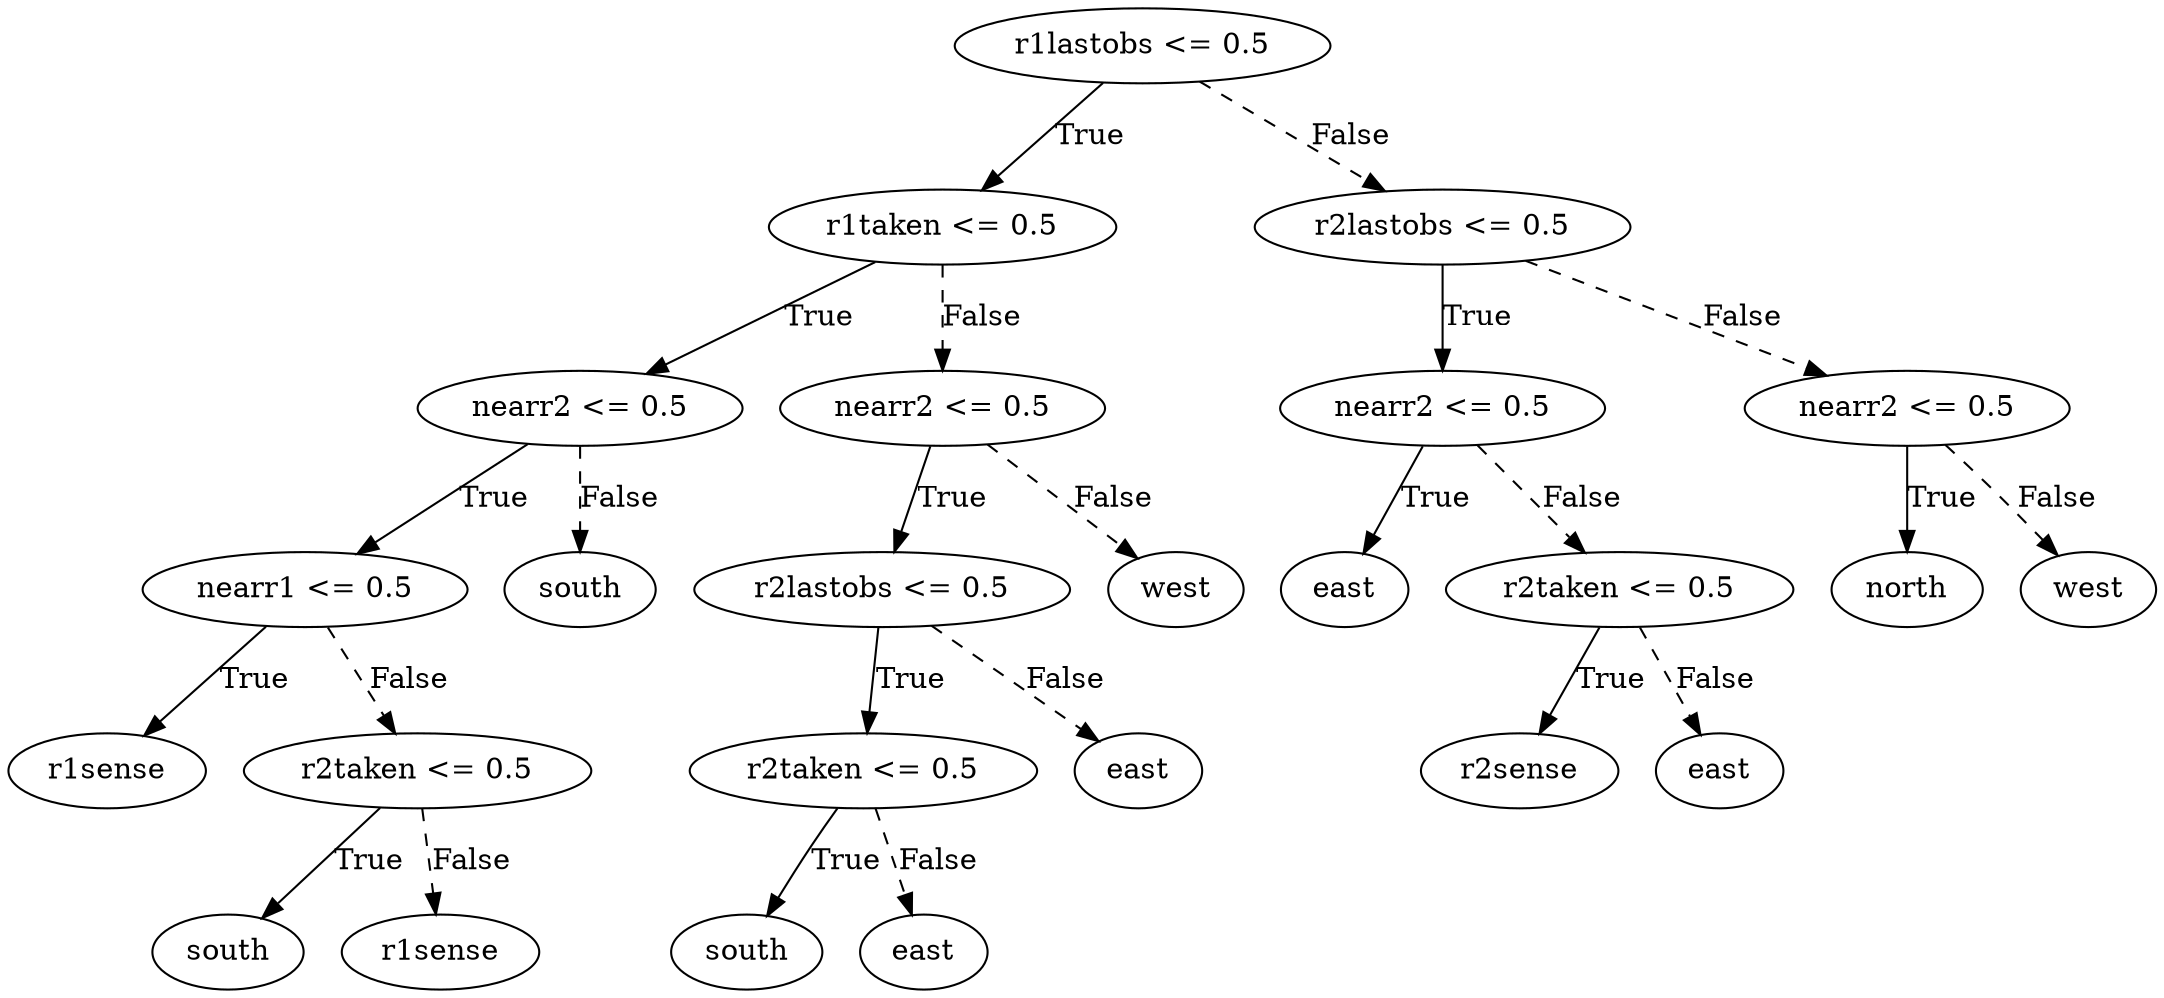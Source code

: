 digraph {
0 [label="r1lastobs <= 0.5"];
1 [label="r1taken <= 0.5"];
2 [label="nearr2 <= 0.5"];
3 [label="nearr1 <= 0.5"];
4 [label="r1sense"];
3 -> 4 [label="True"];
5 [label="r2taken <= 0.5"];
6 [label="south"];
5 -> 6 [label="True"];
7 [label="r1sense"];
5 -> 7 [style="dashed", label="False"];
3 -> 5 [style="dashed", label="False"];
2 -> 3 [label="True"];
8 [label="south"];
2 -> 8 [style="dashed", label="False"];
1 -> 2 [label="True"];
9 [label="nearr2 <= 0.5"];
10 [label="r2lastobs <= 0.5"];
11 [label="r2taken <= 0.5"];
12 [label="south"];
11 -> 12 [label="True"];
13 [label="east"];
11 -> 13 [style="dashed", label="False"];
10 -> 11 [label="True"];
14 [label="east"];
10 -> 14 [style="dashed", label="False"];
9 -> 10 [label="True"];
15 [label="west"];
9 -> 15 [style="dashed", label="False"];
1 -> 9 [style="dashed", label="False"];
0 -> 1 [label="True"];
16 [label="r2lastobs <= 0.5"];
17 [label="nearr2 <= 0.5"];
18 [label="east"];
17 -> 18 [label="True"];
19 [label="r2taken <= 0.5"];
20 [label="r2sense"];
19 -> 20 [label="True"];
21 [label="east"];
19 -> 21 [style="dashed", label="False"];
17 -> 19 [style="dashed", label="False"];
16 -> 17 [label="True"];
22 [label="nearr2 <= 0.5"];
23 [label="north"];
22 -> 23 [label="True"];
24 [label="west"];
22 -> 24 [style="dashed", label="False"];
16 -> 22 [style="dashed", label="False"];
0 -> 16 [style="dashed", label="False"];

}